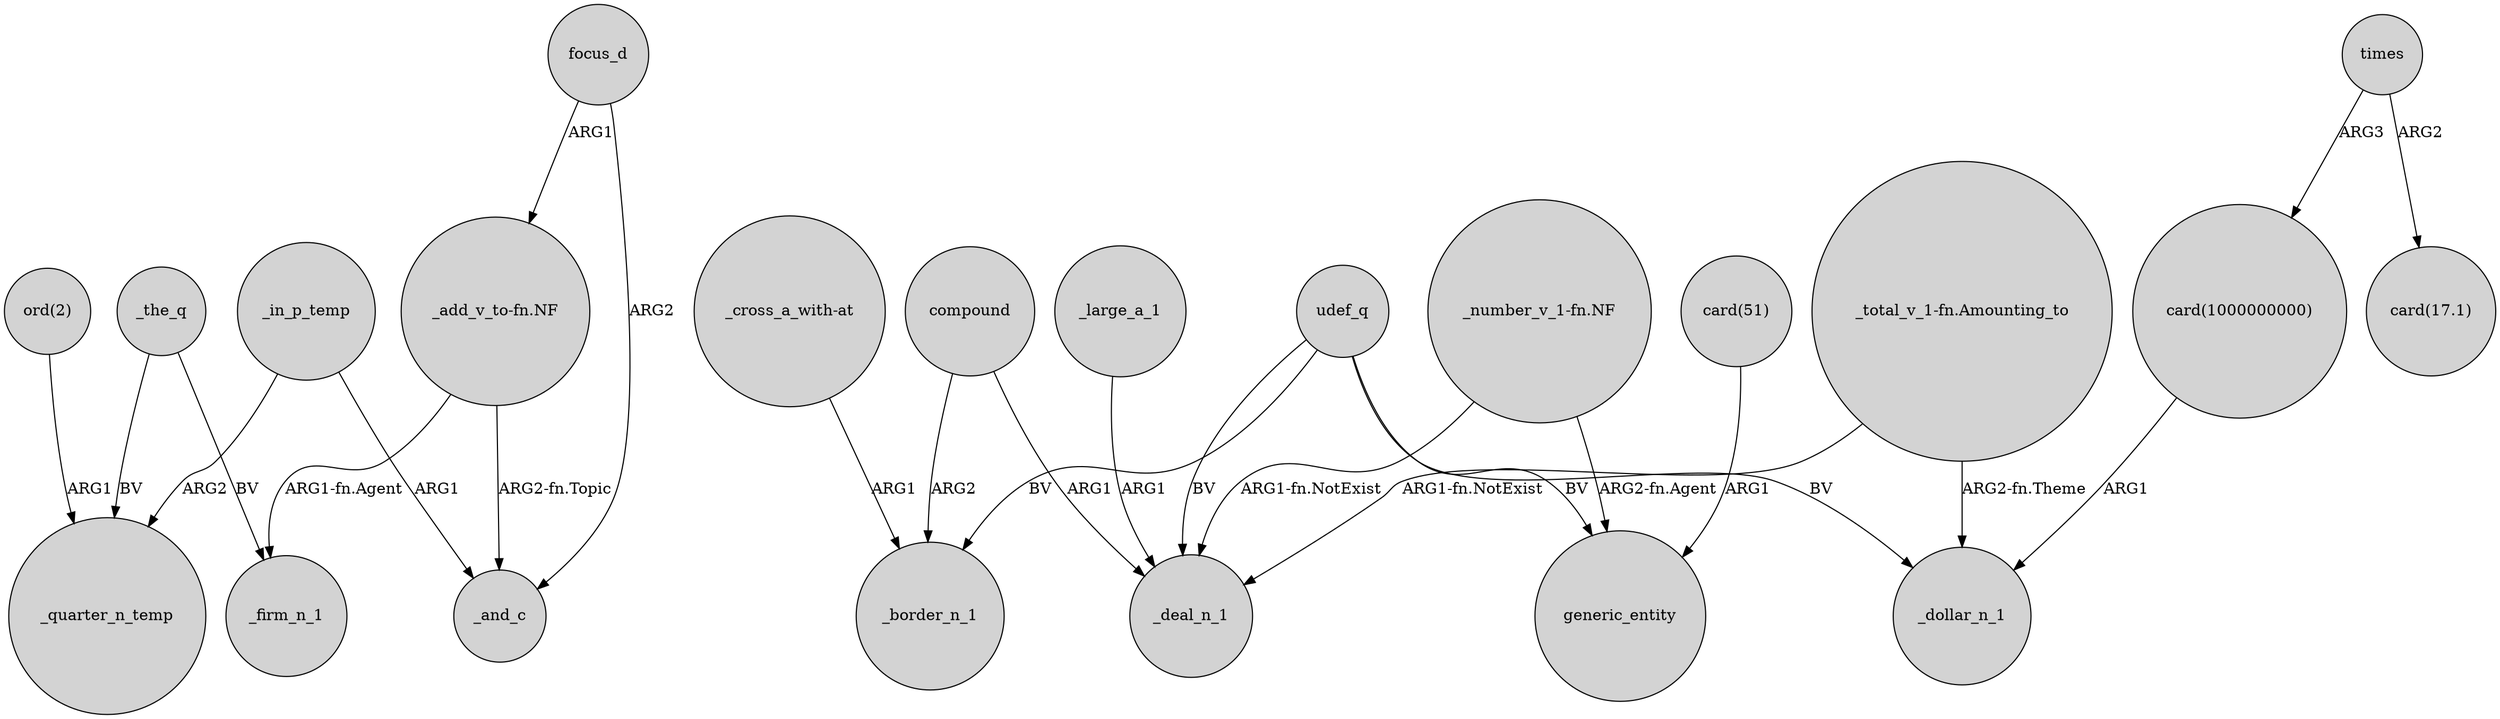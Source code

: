 digraph {
	node [shape=circle style=filled]
	"_add_v_to-fn.NF" -> _firm_n_1 [label="ARG1-fn.Agent"]
	udef_q -> _border_n_1 [label=BV]
	_large_a_1 -> _deal_n_1 [label=ARG1]
	udef_q -> generic_entity [label=BV]
	compound -> _deal_n_1 [label=ARG1]
	_in_p_temp -> _and_c [label=ARG1]
	times -> "card(17.1)" [label=ARG2]
	_the_q -> _quarter_n_temp [label=BV]
	"ord(2)" -> _quarter_n_temp [label=ARG1]
	compound -> _border_n_1 [label=ARG2]
	focus_d -> _and_c [label=ARG2]
	_in_p_temp -> _quarter_n_temp [label=ARG2]
	"_cross_a_with-at" -> _border_n_1 [label=ARG1]
	times -> "card(1000000000)" [label=ARG3]
	"_number_v_1-fn.NF" -> generic_entity [label="ARG2-fn.Agent"]
	"_total_v_1-fn.Amounting_to" -> _deal_n_1 [label="ARG1-fn.NotExist"]
	udef_q -> _deal_n_1 [label=BV]
	"card(51)" -> generic_entity [label=ARG1]
	_the_q -> _firm_n_1 [label=BV]
	focus_d -> "_add_v_to-fn.NF" [label=ARG1]
	"_add_v_to-fn.NF" -> _and_c [label="ARG2-fn.Topic"]
	"card(1000000000)" -> _dollar_n_1 [label=ARG1]
	"_total_v_1-fn.Amounting_to" -> _dollar_n_1 [label="ARG2-fn.Theme"]
	"_number_v_1-fn.NF" -> _deal_n_1 [label="ARG1-fn.NotExist"]
	udef_q -> _dollar_n_1 [label=BV]
}
